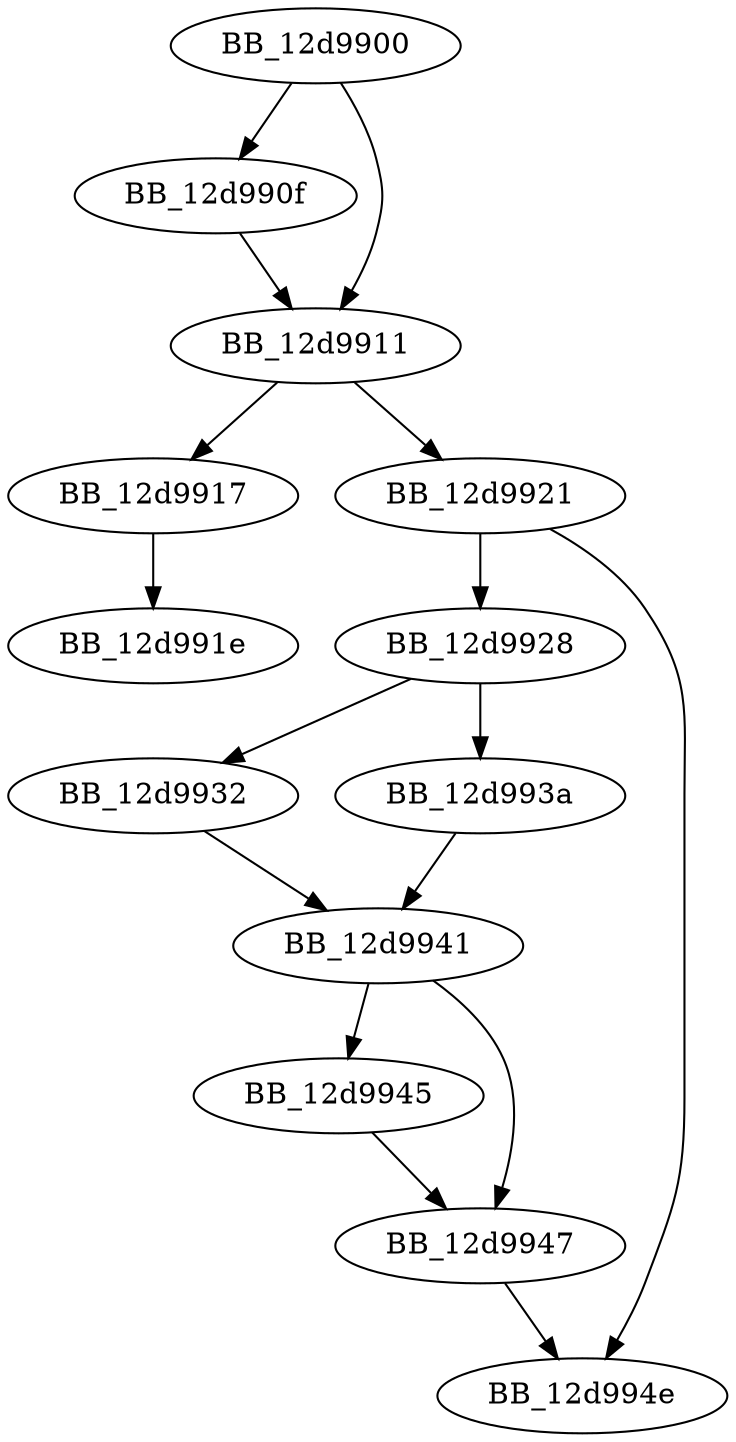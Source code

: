 DiGraph sub_12D9900{
BB_12d9900->BB_12d990f
BB_12d9900->BB_12d9911
BB_12d990f->BB_12d9911
BB_12d9911->BB_12d9917
BB_12d9911->BB_12d9921
BB_12d9917->BB_12d991e
BB_12d9921->BB_12d9928
BB_12d9921->BB_12d994e
BB_12d9928->BB_12d9932
BB_12d9928->BB_12d993a
BB_12d9932->BB_12d9941
BB_12d993a->BB_12d9941
BB_12d9941->BB_12d9945
BB_12d9941->BB_12d9947
BB_12d9945->BB_12d9947
BB_12d9947->BB_12d994e
}
